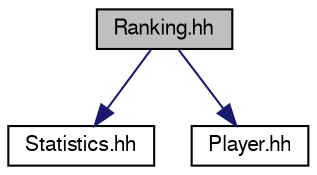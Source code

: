 digraph "Ranking.hh"
{
 // LATEX_PDF_SIZE
  edge [fontname="FreeSans",fontsize="10",labelfontname="FreeSans",labelfontsize="10"];
  node [fontname="FreeSans",fontsize="10",shape=record];
  Node1 [label="Ranking.hh",height=0.2,width=0.4,color="black", fillcolor="grey75", style="filled", fontcolor="black",tooltip="Especificación de la clase Ranking."];
  Node1 -> Node2 [color="midnightblue",fontsize="10",style="solid"];
  Node2 [label="Statistics.hh",height=0.2,width=0.4,color="black", fillcolor="white", style="filled",URL="$_statistics_8hh.html",tooltip="Especificación de la clase Statistics."];
  Node1 -> Node3 [color="midnightblue",fontsize="10",style="solid"];
  Node3 [label="Player.hh",height=0.2,width=0.4,color="black", fillcolor="white", style="filled",URL="$_player_8hh.html",tooltip="Especificación de la clase Player."];
}
